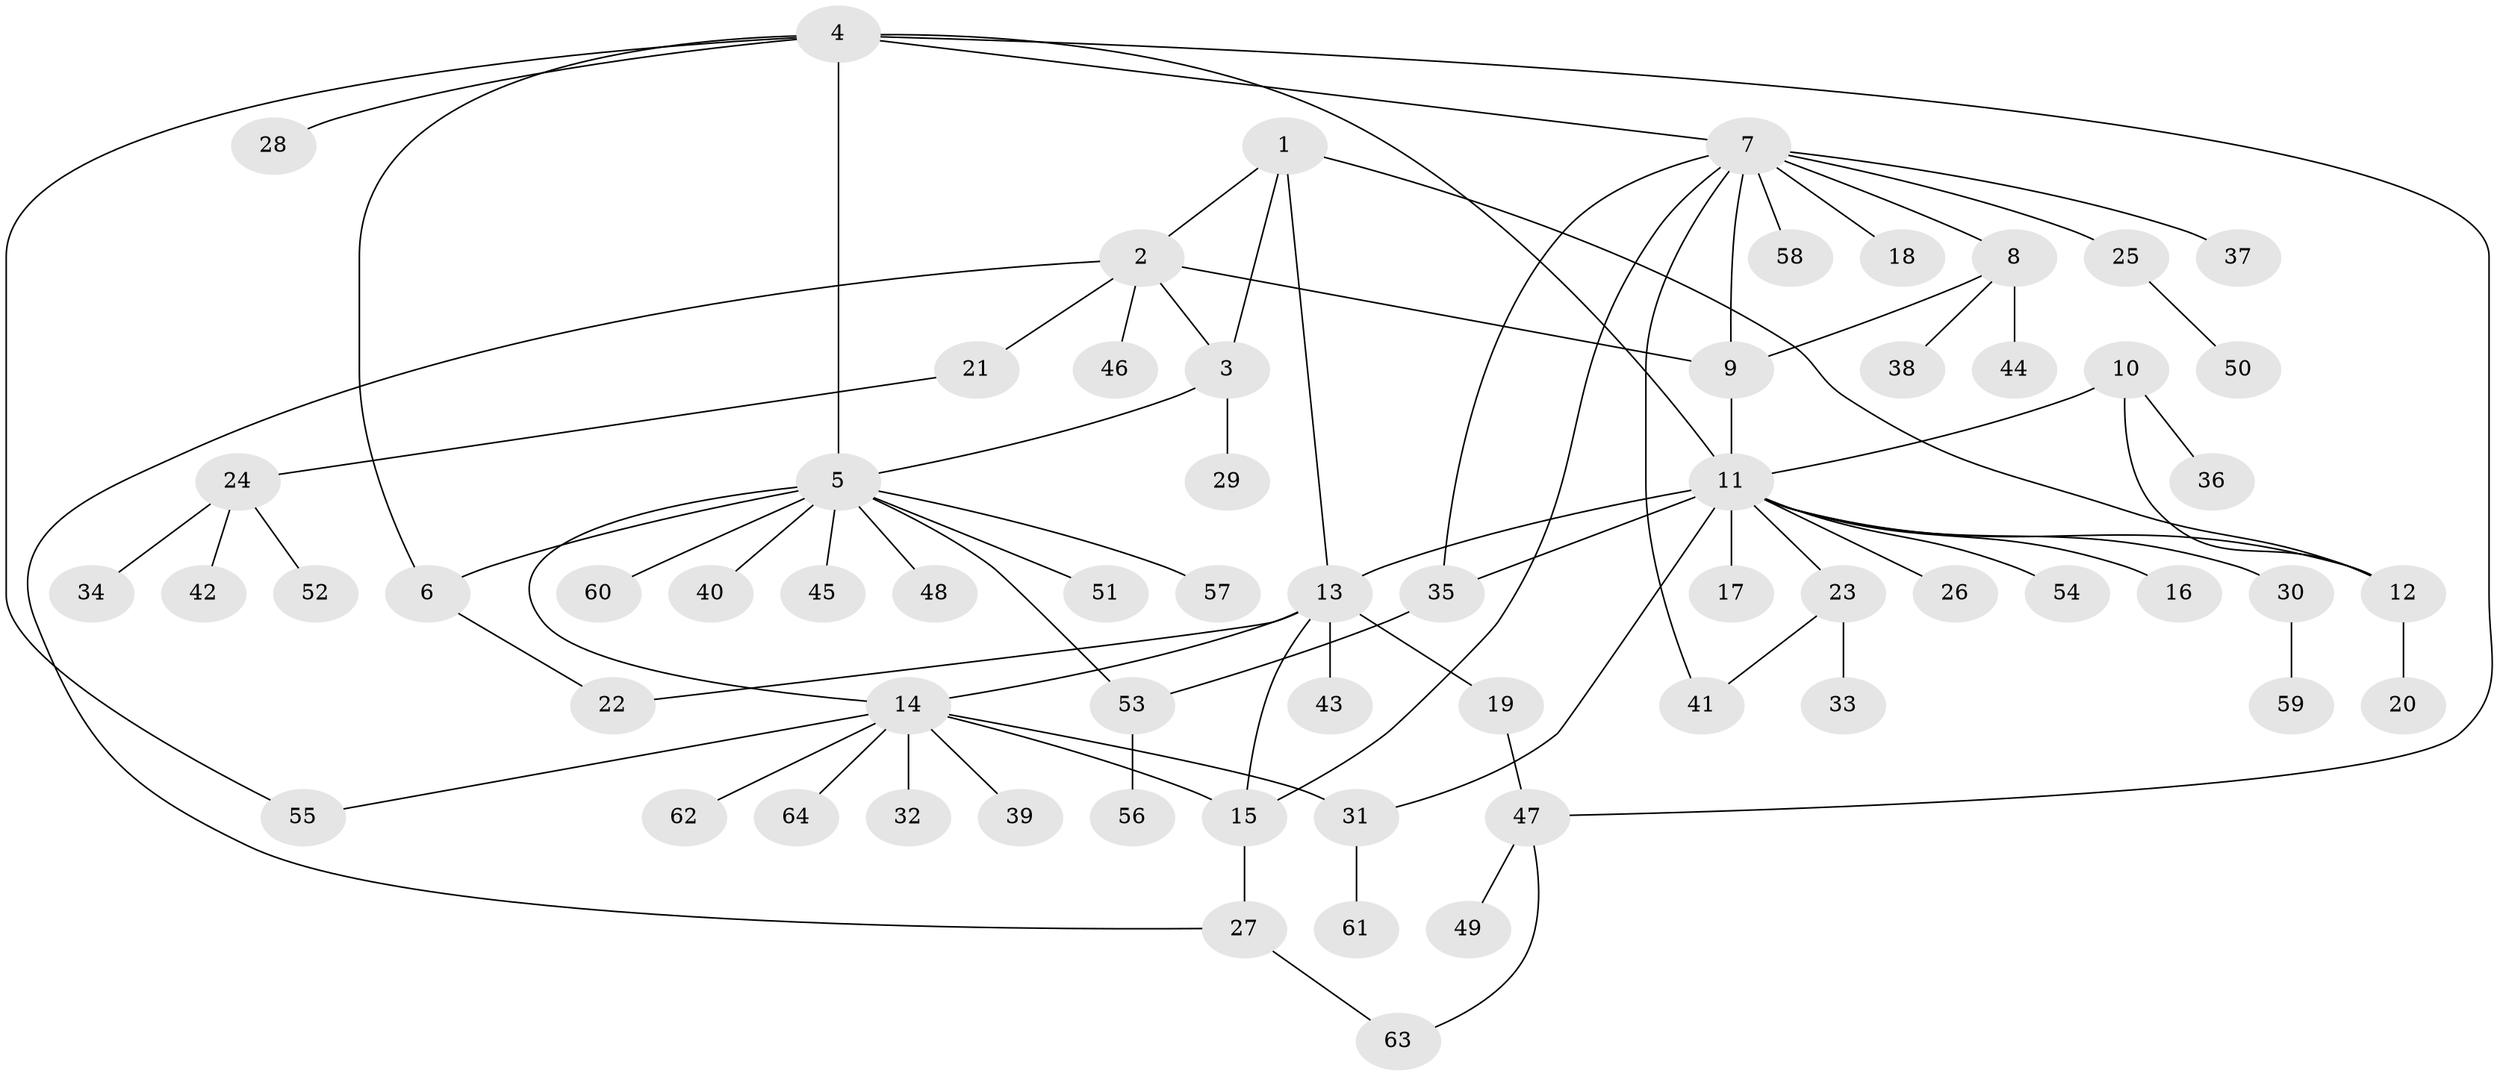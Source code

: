 // coarse degree distribution, {4: 0.05128205128205128, 5: 0.05128205128205128, 3: 0.1282051282051282, 10: 0.02564102564102564, 6: 0.05128205128205128, 9: 0.02564102564102564, 11: 0.02564102564102564, 2: 0.1794871794871795, 8: 0.02564102564102564, 1: 0.4358974358974359}
// Generated by graph-tools (version 1.1) at 2025/52/03/04/25 22:52:16]
// undirected, 64 vertices, 83 edges
graph export_dot {
  node [color=gray90,style=filled];
  1;
  2;
  3;
  4;
  5;
  6;
  7;
  8;
  9;
  10;
  11;
  12;
  13;
  14;
  15;
  16;
  17;
  18;
  19;
  20;
  21;
  22;
  23;
  24;
  25;
  26;
  27;
  28;
  29;
  30;
  31;
  32;
  33;
  34;
  35;
  36;
  37;
  38;
  39;
  40;
  41;
  42;
  43;
  44;
  45;
  46;
  47;
  48;
  49;
  50;
  51;
  52;
  53;
  54;
  55;
  56;
  57;
  58;
  59;
  60;
  61;
  62;
  63;
  64;
  1 -- 2;
  1 -- 3;
  1 -- 12;
  1 -- 13;
  2 -- 3;
  2 -- 9;
  2 -- 21;
  2 -- 27;
  2 -- 46;
  3 -- 5;
  3 -- 29;
  4 -- 5;
  4 -- 6;
  4 -- 7;
  4 -- 11;
  4 -- 28;
  4 -- 47;
  4 -- 55;
  5 -- 6;
  5 -- 14;
  5 -- 40;
  5 -- 45;
  5 -- 48;
  5 -- 51;
  5 -- 53;
  5 -- 57;
  5 -- 60;
  6 -- 22;
  7 -- 8;
  7 -- 9;
  7 -- 15;
  7 -- 18;
  7 -- 25;
  7 -- 35;
  7 -- 37;
  7 -- 41;
  7 -- 58;
  8 -- 9;
  8 -- 38;
  8 -- 44;
  9 -- 11;
  10 -- 11;
  10 -- 12;
  10 -- 36;
  11 -- 12;
  11 -- 13;
  11 -- 16;
  11 -- 17;
  11 -- 23;
  11 -- 26;
  11 -- 30;
  11 -- 31;
  11 -- 35;
  11 -- 54;
  12 -- 20;
  13 -- 14;
  13 -- 15;
  13 -- 19;
  13 -- 22;
  13 -- 43;
  14 -- 15;
  14 -- 31;
  14 -- 32;
  14 -- 39;
  14 -- 55;
  14 -- 62;
  14 -- 64;
  15 -- 27;
  19 -- 47;
  21 -- 24;
  23 -- 33;
  23 -- 41;
  24 -- 34;
  24 -- 42;
  24 -- 52;
  25 -- 50;
  27 -- 63;
  30 -- 59;
  31 -- 61;
  35 -- 53;
  47 -- 49;
  47 -- 63;
  53 -- 56;
}
